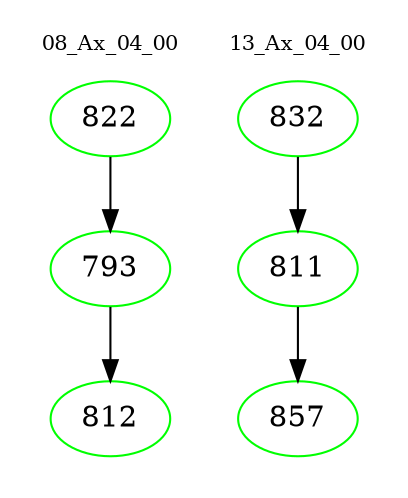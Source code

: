digraph{
subgraph cluster_0 {
color = white
label = "08_Ax_04_00";
fontsize=10;
T0_822 [label="822", color="green"]
T0_822 -> T0_793 [color="black"]
T0_793 [label="793", color="green"]
T0_793 -> T0_812 [color="black"]
T0_812 [label="812", color="green"]
}
subgraph cluster_1 {
color = white
label = "13_Ax_04_00";
fontsize=10;
T1_832 [label="832", color="green"]
T1_832 -> T1_811 [color="black"]
T1_811 [label="811", color="green"]
T1_811 -> T1_857 [color="black"]
T1_857 [label="857", color="green"]
}
}

